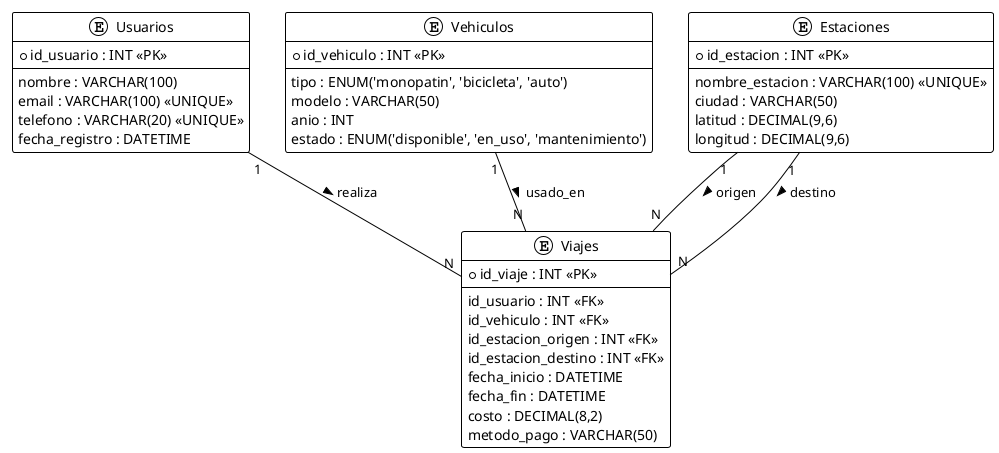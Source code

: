 @startuml
!theme plain

entity Usuarios {
  * id_usuario : INT <<PK>>
  --
  nombre : VARCHAR(100)
  email : VARCHAR(100) <<UNIQUE>>
  telefono : VARCHAR(20) <<UNIQUE>>
  fecha_registro : DATETIME
}

entity Vehiculos {
  * id_vehiculo : INT <<PK>>
  --
  tipo : ENUM('monopatin', 'bicicleta', 'auto')
  modelo : VARCHAR(50)
  anio : INT
  estado : ENUM('disponible', 'en_uso', 'mantenimiento')
}

entity Estaciones {
  * id_estacion : INT <<PK>>
  --
  nombre_estacion : VARCHAR(100) <<UNIQUE>>
  ciudad : VARCHAR(50)
  latitud : DECIMAL(9,6)
  longitud : DECIMAL(9,6)
}

entity Viajes {
  * id_viaje : INT <<PK>>
  --
  id_usuario : INT <<FK>>
  id_vehiculo : INT <<FK>>
  id_estacion_origen : INT <<FK>>
  id_estacion_destino : INT <<FK>>
  fecha_inicio : DATETIME
  fecha_fin : DATETIME
  costo : DECIMAL(8,2)
  metodo_pago : VARCHAR(50)
}

Usuarios "1" -- "N" Viajes : realiza >
Vehiculos "1" -- "N" Viajes : usado_en >

Estaciones "1" -- "N" Viajes : origen >
Estaciones "1" -- "N" Viajes : destino >

@enduml